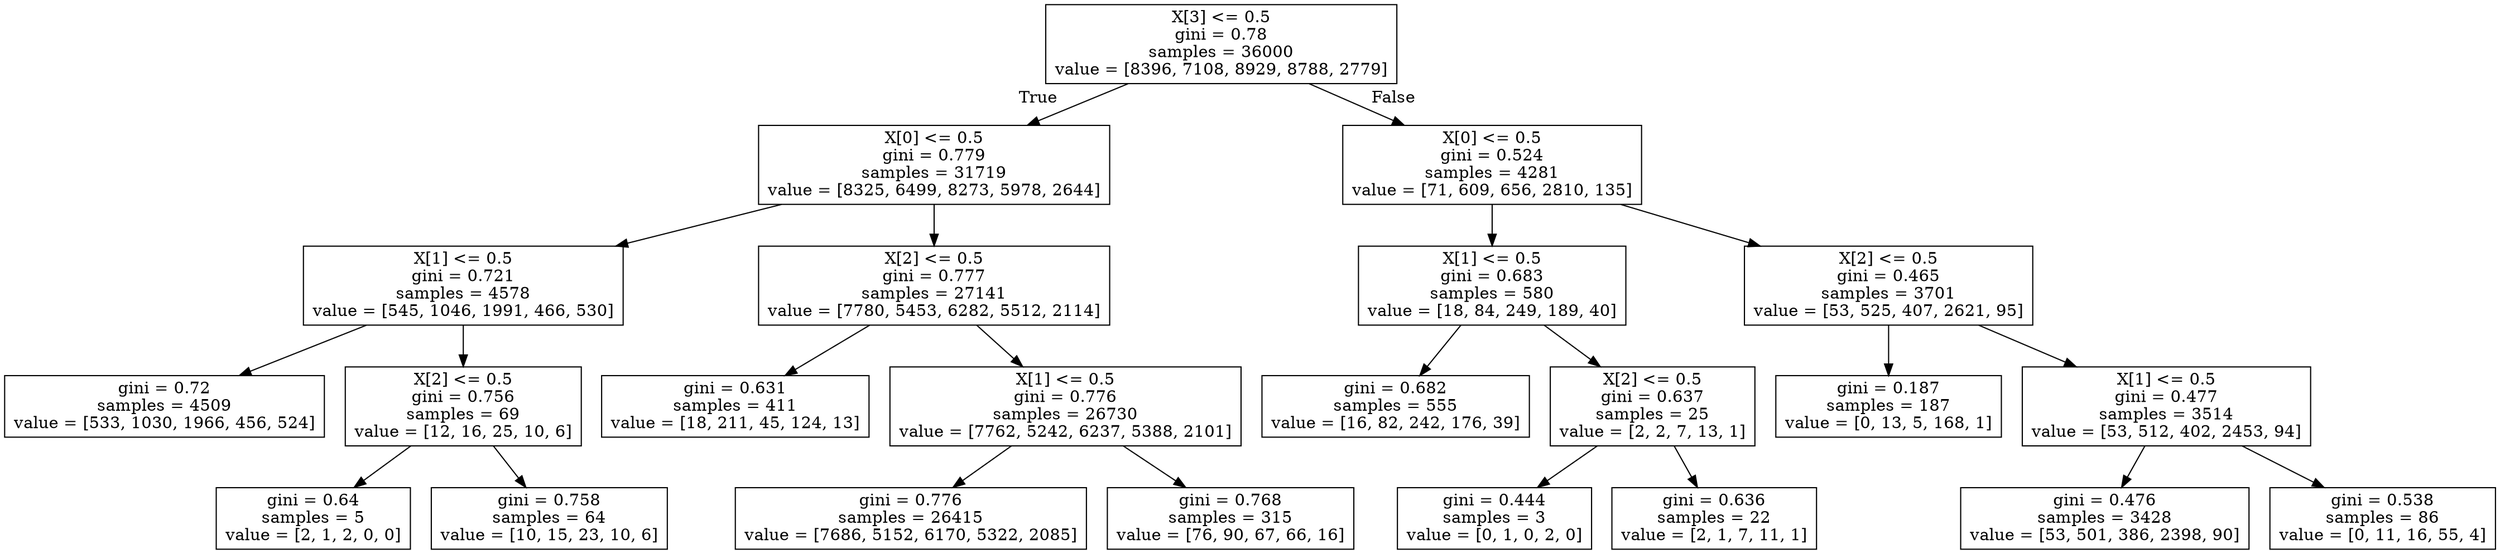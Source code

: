 digraph Tree {
node [shape=box] ;
0 [label="X[3] <= 0.5\ngini = 0.78\nsamples = 36000\nvalue = [8396, 7108, 8929, 8788, 2779]"] ;
1 [label="X[0] <= 0.5\ngini = 0.779\nsamples = 31719\nvalue = [8325, 6499, 8273, 5978, 2644]"] ;
0 -> 1 [labeldistance=2.5, labelangle=45, headlabel="True"] ;
2 [label="X[1] <= 0.5\ngini = 0.721\nsamples = 4578\nvalue = [545, 1046, 1991, 466, 530]"] ;
1 -> 2 ;
3 [label="gini = 0.72\nsamples = 4509\nvalue = [533, 1030, 1966, 456, 524]"] ;
2 -> 3 ;
4 [label="X[2] <= 0.5\ngini = 0.756\nsamples = 69\nvalue = [12, 16, 25, 10, 6]"] ;
2 -> 4 ;
5 [label="gini = 0.64\nsamples = 5\nvalue = [2, 1, 2, 0, 0]"] ;
4 -> 5 ;
6 [label="gini = 0.758\nsamples = 64\nvalue = [10, 15, 23, 10, 6]"] ;
4 -> 6 ;
7 [label="X[2] <= 0.5\ngini = 0.777\nsamples = 27141\nvalue = [7780, 5453, 6282, 5512, 2114]"] ;
1 -> 7 ;
8 [label="gini = 0.631\nsamples = 411\nvalue = [18, 211, 45, 124, 13]"] ;
7 -> 8 ;
9 [label="X[1] <= 0.5\ngini = 0.776\nsamples = 26730\nvalue = [7762, 5242, 6237, 5388, 2101]"] ;
7 -> 9 ;
10 [label="gini = 0.776\nsamples = 26415\nvalue = [7686, 5152, 6170, 5322, 2085]"] ;
9 -> 10 ;
11 [label="gini = 0.768\nsamples = 315\nvalue = [76, 90, 67, 66, 16]"] ;
9 -> 11 ;
12 [label="X[0] <= 0.5\ngini = 0.524\nsamples = 4281\nvalue = [71, 609, 656, 2810, 135]"] ;
0 -> 12 [labeldistance=2.5, labelangle=-45, headlabel="False"] ;
13 [label="X[1] <= 0.5\ngini = 0.683\nsamples = 580\nvalue = [18, 84, 249, 189, 40]"] ;
12 -> 13 ;
14 [label="gini = 0.682\nsamples = 555\nvalue = [16, 82, 242, 176, 39]"] ;
13 -> 14 ;
15 [label="X[2] <= 0.5\ngini = 0.637\nsamples = 25\nvalue = [2, 2, 7, 13, 1]"] ;
13 -> 15 ;
16 [label="gini = 0.444\nsamples = 3\nvalue = [0, 1, 0, 2, 0]"] ;
15 -> 16 ;
17 [label="gini = 0.636\nsamples = 22\nvalue = [2, 1, 7, 11, 1]"] ;
15 -> 17 ;
18 [label="X[2] <= 0.5\ngini = 0.465\nsamples = 3701\nvalue = [53, 525, 407, 2621, 95]"] ;
12 -> 18 ;
19 [label="gini = 0.187\nsamples = 187\nvalue = [0, 13, 5, 168, 1]"] ;
18 -> 19 ;
20 [label="X[1] <= 0.5\ngini = 0.477\nsamples = 3514\nvalue = [53, 512, 402, 2453, 94]"] ;
18 -> 20 ;
21 [label="gini = 0.476\nsamples = 3428\nvalue = [53, 501, 386, 2398, 90]"] ;
20 -> 21 ;
22 [label="gini = 0.538\nsamples = 86\nvalue = [0, 11, 16, 55, 4]"] ;
20 -> 22 ;
}